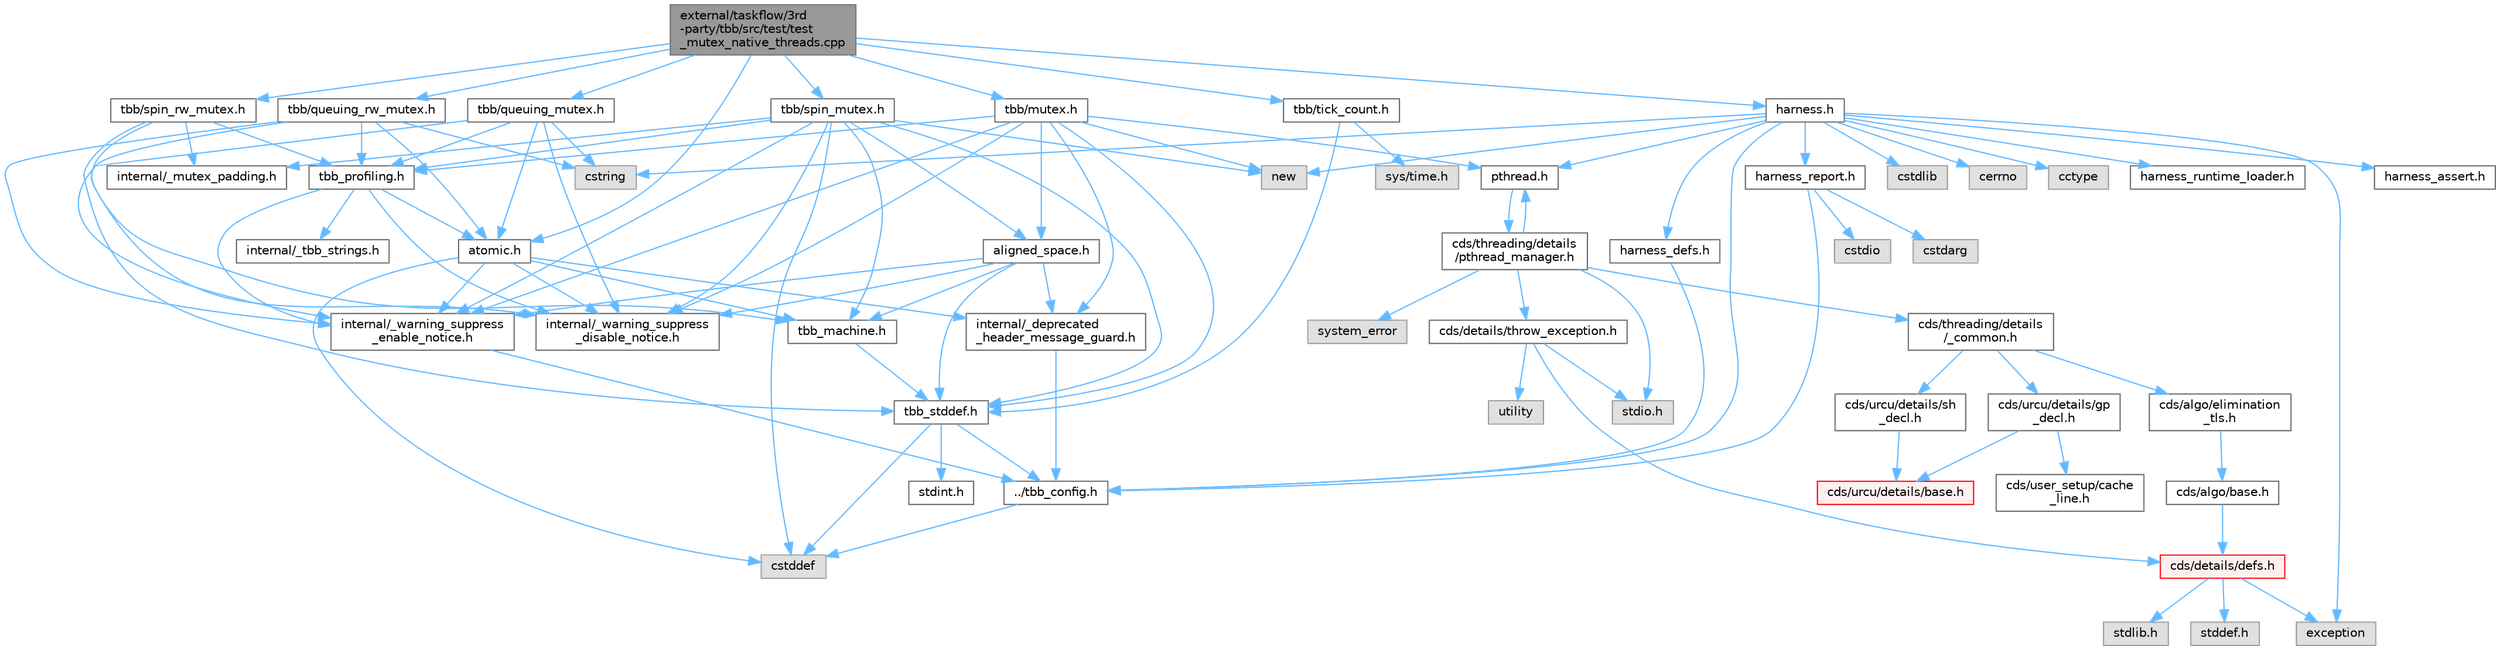 digraph "external/taskflow/3rd-party/tbb/src/test/test_mutex_native_threads.cpp"
{
 // LATEX_PDF_SIZE
  bgcolor="transparent";
  edge [fontname=Helvetica,fontsize=10,labelfontname=Helvetica,labelfontsize=10];
  node [fontname=Helvetica,fontsize=10,shape=box,height=0.2,width=0.4];
  Node1 [id="Node000001",label="external/taskflow/3rd\l-party/tbb/src/test/test\l_mutex_native_threads.cpp",height=0.2,width=0.4,color="gray40", fillcolor="grey60", style="filled", fontcolor="black",tooltip=" "];
  Node1 -> Node2 [id="edge99_Node000001_Node000002",color="steelblue1",style="solid",tooltip=" "];
  Node2 [id="Node000002",label="tbb/spin_mutex.h",height=0.2,width=0.4,color="grey40", fillcolor="white", style="filled",URL="$external_2taskflow_23rd-party_2tbb_2include_2tbb_2spin__mutex_8h.html",tooltip=" "];
  Node2 -> Node3 [id="edge100_Node000002_Node000003",color="steelblue1",style="solid",tooltip=" "];
  Node3 [id="Node000003",label="internal/_warning_suppress\l_enable_notice.h",height=0.2,width=0.4,color="grey40", fillcolor="white", style="filled",URL="$__warning__suppress__enable__notice_8h.html",tooltip=" "];
  Node3 -> Node4 [id="edge101_Node000003_Node000004",color="steelblue1",style="solid",tooltip=" "];
  Node4 [id="Node000004",label="../tbb_config.h",height=0.2,width=0.4,color="grey40", fillcolor="white", style="filled",URL="$tbb__config_8h.html",tooltip=" "];
  Node4 -> Node5 [id="edge102_Node000004_Node000005",color="steelblue1",style="solid",tooltip=" "];
  Node5 [id="Node000005",label="cstddef",height=0.2,width=0.4,color="grey60", fillcolor="#E0E0E0", style="filled",tooltip=" "];
  Node2 -> Node5 [id="edge103_Node000002_Node000005",color="steelblue1",style="solid",tooltip=" "];
  Node2 -> Node6 [id="edge104_Node000002_Node000006",color="steelblue1",style="solid",tooltip=" "];
  Node6 [id="Node000006",label="new",height=0.2,width=0.4,color="grey60", fillcolor="#E0E0E0", style="filled",tooltip=" "];
  Node2 -> Node7 [id="edge105_Node000002_Node000007",color="steelblue1",style="solid",tooltip=" "];
  Node7 [id="Node000007",label="aligned_space.h",height=0.2,width=0.4,color="grey40", fillcolor="white", style="filled",URL="$aligned__space_8h.html",tooltip=" "];
  Node7 -> Node8 [id="edge106_Node000007_Node000008",color="steelblue1",style="solid",tooltip=" "];
  Node8 [id="Node000008",label="internal/_deprecated\l_header_message_guard.h",height=0.2,width=0.4,color="grey40", fillcolor="white", style="filled",URL="$__deprecated__header__message__guard_8h.html",tooltip=" "];
  Node8 -> Node4 [id="edge107_Node000008_Node000004",color="steelblue1",style="solid",tooltip=" "];
  Node7 -> Node3 [id="edge108_Node000007_Node000003",color="steelblue1",style="solid",tooltip=" "];
  Node7 -> Node9 [id="edge109_Node000007_Node000009",color="steelblue1",style="solid",tooltip=" "];
  Node9 [id="Node000009",label="tbb_stddef.h",height=0.2,width=0.4,color="grey40", fillcolor="white", style="filled",URL="$tbb__stddef_8h.html",tooltip=" "];
  Node9 -> Node4 [id="edge110_Node000009_Node000004",color="steelblue1",style="solid",tooltip=" "];
  Node9 -> Node5 [id="edge111_Node000009_Node000005",color="steelblue1",style="solid",tooltip=" "];
  Node9 -> Node10 [id="edge112_Node000009_Node000010",color="steelblue1",style="solid",tooltip=" "];
  Node10 [id="Node000010",label="stdint.h",height=0.2,width=0.4,color="grey40", fillcolor="white", style="filled",URL="$stdint_8h.html",tooltip=" "];
  Node7 -> Node11 [id="edge113_Node000007_Node000011",color="steelblue1",style="solid",tooltip=" "];
  Node11 [id="Node000011",label="tbb_machine.h",height=0.2,width=0.4,color="grey40", fillcolor="white", style="filled",URL="$tbb__machine_8h.html",tooltip=" "];
  Node11 -> Node9 [id="edge114_Node000011_Node000009",color="steelblue1",style="solid",tooltip=" "];
  Node7 -> Node12 [id="edge115_Node000007_Node000012",color="steelblue1",style="solid",tooltip=" "];
  Node12 [id="Node000012",label="internal/_warning_suppress\l_disable_notice.h",height=0.2,width=0.4,color="grey40", fillcolor="white", style="filled",URL="$__warning__suppress__disable__notice_8h.html",tooltip=" "];
  Node2 -> Node9 [id="edge116_Node000002_Node000009",color="steelblue1",style="solid",tooltip=" "];
  Node2 -> Node11 [id="edge117_Node000002_Node000011",color="steelblue1",style="solid",tooltip=" "];
  Node2 -> Node13 [id="edge118_Node000002_Node000013",color="steelblue1",style="solid",tooltip=" "];
  Node13 [id="Node000013",label="tbb_profiling.h",height=0.2,width=0.4,color="grey40", fillcolor="white", style="filled",URL="$tbb__profiling_8h.html",tooltip=" "];
  Node13 -> Node3 [id="edge119_Node000013_Node000003",color="steelblue1",style="solid",tooltip=" "];
  Node13 -> Node14 [id="edge120_Node000013_Node000014",color="steelblue1",style="solid",tooltip=" "];
  Node14 [id="Node000014",label="internal/_tbb_strings.h",height=0.2,width=0.4,color="grey40", fillcolor="white", style="filled",URL="$__tbb__strings_8h.html",tooltip=" "];
  Node13 -> Node15 [id="edge121_Node000013_Node000015",color="steelblue1",style="solid",tooltip=" "];
  Node15 [id="Node000015",label="atomic.h",height=0.2,width=0.4,color="grey40", fillcolor="white", style="filled",URL="$external_2taskflow_23rd-party_2tbb_2include_2tbb_2atomic_8h.html",tooltip=" "];
  Node15 -> Node8 [id="edge122_Node000015_Node000008",color="steelblue1",style="solid",tooltip=" "];
  Node15 -> Node3 [id="edge123_Node000015_Node000003",color="steelblue1",style="solid",tooltip=" "];
  Node15 -> Node5 [id="edge124_Node000015_Node000005",color="steelblue1",style="solid",tooltip=" "];
  Node15 -> Node11 [id="edge125_Node000015_Node000011",color="steelblue1",style="solid",tooltip=" "];
  Node15 -> Node12 [id="edge126_Node000015_Node000012",color="steelblue1",style="solid",tooltip=" "];
  Node13 -> Node12 [id="edge127_Node000013_Node000012",color="steelblue1",style="solid",tooltip=" "];
  Node2 -> Node16 [id="edge128_Node000002_Node000016",color="steelblue1",style="solid",tooltip=" "];
  Node16 [id="Node000016",label="internal/_mutex_padding.h",height=0.2,width=0.4,color="grey40", fillcolor="white", style="filled",URL="$__mutex__padding_8h.html",tooltip=" "];
  Node2 -> Node12 [id="edge129_Node000002_Node000012",color="steelblue1",style="solid",tooltip=" "];
  Node1 -> Node17 [id="edge130_Node000001_Node000017",color="steelblue1",style="solid",tooltip=" "];
  Node17 [id="Node000017",label="tbb/queuing_mutex.h",height=0.2,width=0.4,color="grey40", fillcolor="white", style="filled",URL="$queuing__mutex_8h.html",tooltip=" "];
  Node17 -> Node3 [id="edge131_Node000017_Node000003",color="steelblue1",style="solid",tooltip=" "];
  Node17 -> Node18 [id="edge132_Node000017_Node000018",color="steelblue1",style="solid",tooltip=" "];
  Node18 [id="Node000018",label="cstring",height=0.2,width=0.4,color="grey60", fillcolor="#E0E0E0", style="filled",tooltip=" "];
  Node17 -> Node15 [id="edge133_Node000017_Node000015",color="steelblue1",style="solid",tooltip=" "];
  Node17 -> Node13 [id="edge134_Node000017_Node000013",color="steelblue1",style="solid",tooltip=" "];
  Node17 -> Node12 [id="edge135_Node000017_Node000012",color="steelblue1",style="solid",tooltip=" "];
  Node1 -> Node19 [id="edge136_Node000001_Node000019",color="steelblue1",style="solid",tooltip=" "];
  Node19 [id="Node000019",label="tbb/queuing_rw_mutex.h",height=0.2,width=0.4,color="grey40", fillcolor="white", style="filled",URL="$queuing__rw__mutex_8h.html",tooltip=" "];
  Node19 -> Node3 [id="edge137_Node000019_Node000003",color="steelblue1",style="solid",tooltip=" "];
  Node19 -> Node18 [id="edge138_Node000019_Node000018",color="steelblue1",style="solid",tooltip=" "];
  Node19 -> Node15 [id="edge139_Node000019_Node000015",color="steelblue1",style="solid",tooltip=" "];
  Node19 -> Node13 [id="edge140_Node000019_Node000013",color="steelblue1",style="solid",tooltip=" "];
  Node19 -> Node12 [id="edge141_Node000019_Node000012",color="steelblue1",style="solid",tooltip=" "];
  Node1 -> Node20 [id="edge142_Node000001_Node000020",color="steelblue1",style="solid",tooltip=" "];
  Node20 [id="Node000020",label="tbb/spin_rw_mutex.h",height=0.2,width=0.4,color="grey40", fillcolor="white", style="filled",URL="$spin__rw__mutex_8h.html",tooltip=" "];
  Node20 -> Node9 [id="edge143_Node000020_Node000009",color="steelblue1",style="solid",tooltip=" "];
  Node20 -> Node11 [id="edge144_Node000020_Node000011",color="steelblue1",style="solid",tooltip=" "];
  Node20 -> Node13 [id="edge145_Node000020_Node000013",color="steelblue1",style="solid",tooltip=" "];
  Node20 -> Node16 [id="edge146_Node000020_Node000016",color="steelblue1",style="solid",tooltip=" "];
  Node1 -> Node21 [id="edge147_Node000001_Node000021",color="steelblue1",style="solid",tooltip=" "];
  Node21 [id="Node000021",label="tbb/mutex.h",height=0.2,width=0.4,color="grey40", fillcolor="white", style="filled",URL="$mutex_8h.html",tooltip=" "];
  Node21 -> Node8 [id="edge148_Node000021_Node000008",color="steelblue1",style="solid",tooltip=" "];
  Node21 -> Node3 [id="edge149_Node000021_Node000003",color="steelblue1",style="solid",tooltip=" "];
  Node21 -> Node22 [id="edge150_Node000021_Node000022",color="steelblue1",style="solid",tooltip=" "];
  Node22 [id="Node000022",label="pthread.h",height=0.2,width=0.4,color="grey40", fillcolor="white", style="filled",URL="$pthread_8h.html",tooltip=" "];
  Node22 -> Node23 [id="edge151_Node000022_Node000023",color="steelblue1",style="solid",tooltip=" "];
  Node23 [id="Node000023",label="cds/threading/details\l/pthread_manager.h",height=0.2,width=0.4,color="grey40", fillcolor="white", style="filled",URL="$pthread__manager_8h.html",tooltip=" "];
  Node23 -> Node24 [id="edge152_Node000023_Node000024",color="steelblue1",style="solid",tooltip=" "];
  Node24 [id="Node000024",label="system_error",height=0.2,width=0.4,color="grey60", fillcolor="#E0E0E0", style="filled",tooltip=" "];
  Node23 -> Node25 [id="edge153_Node000023_Node000025",color="steelblue1",style="solid",tooltip=" "];
  Node25 [id="Node000025",label="stdio.h",height=0.2,width=0.4,color="grey60", fillcolor="#E0E0E0", style="filled",tooltip=" "];
  Node23 -> Node22 [id="edge154_Node000023_Node000022",color="steelblue1",style="solid",tooltip=" "];
  Node23 -> Node26 [id="edge155_Node000023_Node000026",color="steelblue1",style="solid",tooltip=" "];
  Node26 [id="Node000026",label="cds/threading/details\l/_common.h",height=0.2,width=0.4,color="grey40", fillcolor="white", style="filled",URL="$__common_8h.html",tooltip=" "];
  Node26 -> Node27 [id="edge156_Node000026_Node000027",color="steelblue1",style="solid",tooltip=" "];
  Node27 [id="Node000027",label="cds/urcu/details/gp\l_decl.h",height=0.2,width=0.4,color="grey40", fillcolor="white", style="filled",URL="$gp__decl_8h.html",tooltip=" "];
  Node27 -> Node28 [id="edge157_Node000027_Node000028",color="steelblue1",style="solid",tooltip=" "];
  Node28 [id="Node000028",label="cds/urcu/details/base.h",height=0.2,width=0.4,color="red", fillcolor="#FFF0F0", style="filled",URL="$external_2libcds_2cds_2urcu_2details_2base_8h.html",tooltip=" "];
  Node27 -> Node43 [id="edge158_Node000027_Node000043",color="steelblue1",style="solid",tooltip=" "];
  Node43 [id="Node000043",label="cds/user_setup/cache\l_line.h",height=0.2,width=0.4,color="grey40", fillcolor="white", style="filled",URL="$cache__line_8h.html",tooltip="Cache-line size definition"];
  Node26 -> Node66 [id="edge159_Node000026_Node000066",color="steelblue1",style="solid",tooltip=" "];
  Node66 [id="Node000066",label="cds/urcu/details/sh\l_decl.h",height=0.2,width=0.4,color="grey40", fillcolor="white", style="filled",URL="$sh__decl_8h.html",tooltip=" "];
  Node66 -> Node28 [id="edge160_Node000066_Node000028",color="steelblue1",style="solid",tooltip=" "];
  Node26 -> Node67 [id="edge161_Node000026_Node000067",color="steelblue1",style="solid",tooltip=" "];
  Node67 [id="Node000067",label="cds/algo/elimination\l_tls.h",height=0.2,width=0.4,color="grey40", fillcolor="white", style="filled",URL="$elimination__tls_8h.html",tooltip=" "];
  Node67 -> Node68 [id="edge162_Node000067_Node000068",color="steelblue1",style="solid",tooltip=" "];
  Node68 [id="Node000068",label="cds/algo/base.h",height=0.2,width=0.4,color="grey40", fillcolor="white", style="filled",URL="$external_2libcds_2cds_2algo_2base_8h.html",tooltip=" "];
  Node68 -> Node30 [id="edge163_Node000068_Node000030",color="steelblue1",style="solid",tooltip=" "];
  Node30 [id="Node000030",label="cds/details/defs.h",height=0.2,width=0.4,color="red", fillcolor="#FFF0F0", style="filled",URL="$details_2defs_8h.html",tooltip=" "];
  Node30 -> Node31 [id="edge164_Node000030_Node000031",color="steelblue1",style="solid",tooltip=" "];
  Node31 [id="Node000031",label="stddef.h",height=0.2,width=0.4,color="grey60", fillcolor="#E0E0E0", style="filled",tooltip=" "];
  Node30 -> Node32 [id="edge165_Node000030_Node000032",color="steelblue1",style="solid",tooltip=" "];
  Node32 [id="Node000032",label="stdlib.h",height=0.2,width=0.4,color="grey60", fillcolor="#E0E0E0", style="filled",tooltip=" "];
  Node30 -> Node35 [id="edge166_Node000030_Node000035",color="steelblue1",style="solid",tooltip=" "];
  Node35 [id="Node000035",label="exception",height=0.2,width=0.4,color="grey60", fillcolor="#E0E0E0", style="filled",tooltip=" "];
  Node23 -> Node60 [id="edge167_Node000023_Node000060",color="steelblue1",style="solid",tooltip=" "];
  Node60 [id="Node000060",label="cds/details/throw_exception.h",height=0.2,width=0.4,color="grey40", fillcolor="white", style="filled",URL="$throw__exception_8h.html",tooltip=" "];
  Node60 -> Node30 [id="edge168_Node000060_Node000030",color="steelblue1",style="solid",tooltip=" "];
  Node60 -> Node25 [id="edge169_Node000060_Node000025",color="steelblue1",style="solid",tooltip=" "];
  Node60 -> Node61 [id="edge170_Node000060_Node000061",color="steelblue1",style="solid",tooltip=" "];
  Node61 [id="Node000061",label="utility",height=0.2,width=0.4,color="grey60", fillcolor="#E0E0E0", style="filled",tooltip=" "];
  Node21 -> Node6 [id="edge171_Node000021_Node000006",color="steelblue1",style="solid",tooltip=" "];
  Node21 -> Node7 [id="edge172_Node000021_Node000007",color="steelblue1",style="solid",tooltip=" "];
  Node21 -> Node9 [id="edge173_Node000021_Node000009",color="steelblue1",style="solid",tooltip=" "];
  Node21 -> Node13 [id="edge174_Node000021_Node000013",color="steelblue1",style="solid",tooltip=" "];
  Node21 -> Node12 [id="edge175_Node000021_Node000012",color="steelblue1",style="solid",tooltip=" "];
  Node1 -> Node69 [id="edge176_Node000001_Node000069",color="steelblue1",style="solid",tooltip=" "];
  Node69 [id="Node000069",label="tbb/tick_count.h",height=0.2,width=0.4,color="grey40", fillcolor="white", style="filled",URL="$tick__count_8h.html",tooltip=" "];
  Node69 -> Node9 [id="edge177_Node000069_Node000009",color="steelblue1",style="solid",tooltip=" "];
  Node69 -> Node70 [id="edge178_Node000069_Node000070",color="steelblue1",style="solid",tooltip=" "];
  Node70 [id="Node000070",label="sys/time.h",height=0.2,width=0.4,color="grey60", fillcolor="#E0E0E0", style="filled",tooltip=" "];
  Node1 -> Node15 [id="edge179_Node000001_Node000015",color="steelblue1",style="solid",tooltip=" "];
  Node1 -> Node71 [id="edge180_Node000001_Node000071",color="steelblue1",style="solid",tooltip=" "];
  Node71 [id="Node000071",label="harness.h",height=0.2,width=0.4,color="grey40", fillcolor="white", style="filled",URL="$harness_8h.html",tooltip=" "];
  Node71 -> Node4 [id="edge181_Node000071_Node000004",color="steelblue1",style="solid",tooltip=" "];
  Node71 -> Node72 [id="edge182_Node000071_Node000072",color="steelblue1",style="solid",tooltip=" "];
  Node72 [id="Node000072",label="harness_defs.h",height=0.2,width=0.4,color="grey40", fillcolor="white", style="filled",URL="$harness__defs_8h.html",tooltip=" "];
  Node72 -> Node4 [id="edge183_Node000072_Node000004",color="steelblue1",style="solid",tooltip=" "];
  Node71 -> Node59 [id="edge184_Node000071_Node000059",color="steelblue1",style="solid",tooltip=" "];
  Node59 [id="Node000059",label="cstdlib",height=0.2,width=0.4,color="grey60", fillcolor="#E0E0E0", style="filled",tooltip=" "];
  Node71 -> Node18 [id="edge185_Node000071_Node000018",color="steelblue1",style="solid",tooltip=" "];
  Node71 -> Node73 [id="edge186_Node000071_Node000073",color="steelblue1",style="solid",tooltip=" "];
  Node73 [id="Node000073",label="cerrno",height=0.2,width=0.4,color="grey60", fillcolor="#E0E0E0", style="filled",tooltip=" "];
  Node71 -> Node74 [id="edge187_Node000071_Node000074",color="steelblue1",style="solid",tooltip=" "];
  Node74 [id="Node000074",label="cctype",height=0.2,width=0.4,color="grey60", fillcolor="#E0E0E0", style="filled",tooltip=" "];
  Node71 -> Node6 [id="edge188_Node000071_Node000006",color="steelblue1",style="solid",tooltip=" "];
  Node71 -> Node22 [id="edge189_Node000071_Node000022",color="steelblue1",style="solid",tooltip=" "];
  Node71 -> Node75 [id="edge190_Node000071_Node000075",color="steelblue1",style="solid",tooltip=" "];
  Node75 [id="Node000075",label="harness_runtime_loader.h",height=0.2,width=0.4,color="grey40", fillcolor="white", style="filled",URL="$harness__runtime__loader_8h.html",tooltip=" "];
  Node71 -> Node76 [id="edge191_Node000071_Node000076",color="steelblue1",style="solid",tooltip=" "];
  Node76 [id="Node000076",label="harness_report.h",height=0.2,width=0.4,color="grey40", fillcolor="white", style="filled",URL="$harness__report_8h.html",tooltip=" "];
  Node76 -> Node77 [id="edge192_Node000076_Node000077",color="steelblue1",style="solid",tooltip=" "];
  Node77 [id="Node000077",label="cstdio",height=0.2,width=0.4,color="grey60", fillcolor="#E0E0E0", style="filled",tooltip=" "];
  Node76 -> Node78 [id="edge193_Node000076_Node000078",color="steelblue1",style="solid",tooltip=" "];
  Node78 [id="Node000078",label="cstdarg",height=0.2,width=0.4,color="grey60", fillcolor="#E0E0E0", style="filled",tooltip=" "];
  Node76 -> Node4 [id="edge194_Node000076_Node000004",color="steelblue1",style="solid",tooltip=" "];
  Node71 -> Node35 [id="edge195_Node000071_Node000035",color="steelblue1",style="solid",tooltip=" "];
  Node71 -> Node79 [id="edge196_Node000071_Node000079",color="steelblue1",style="solid",tooltip=" "];
  Node79 [id="Node000079",label="harness_assert.h",height=0.2,width=0.4,color="grey40", fillcolor="white", style="filled",URL="$harness__assert_8h.html",tooltip=" "];
}
